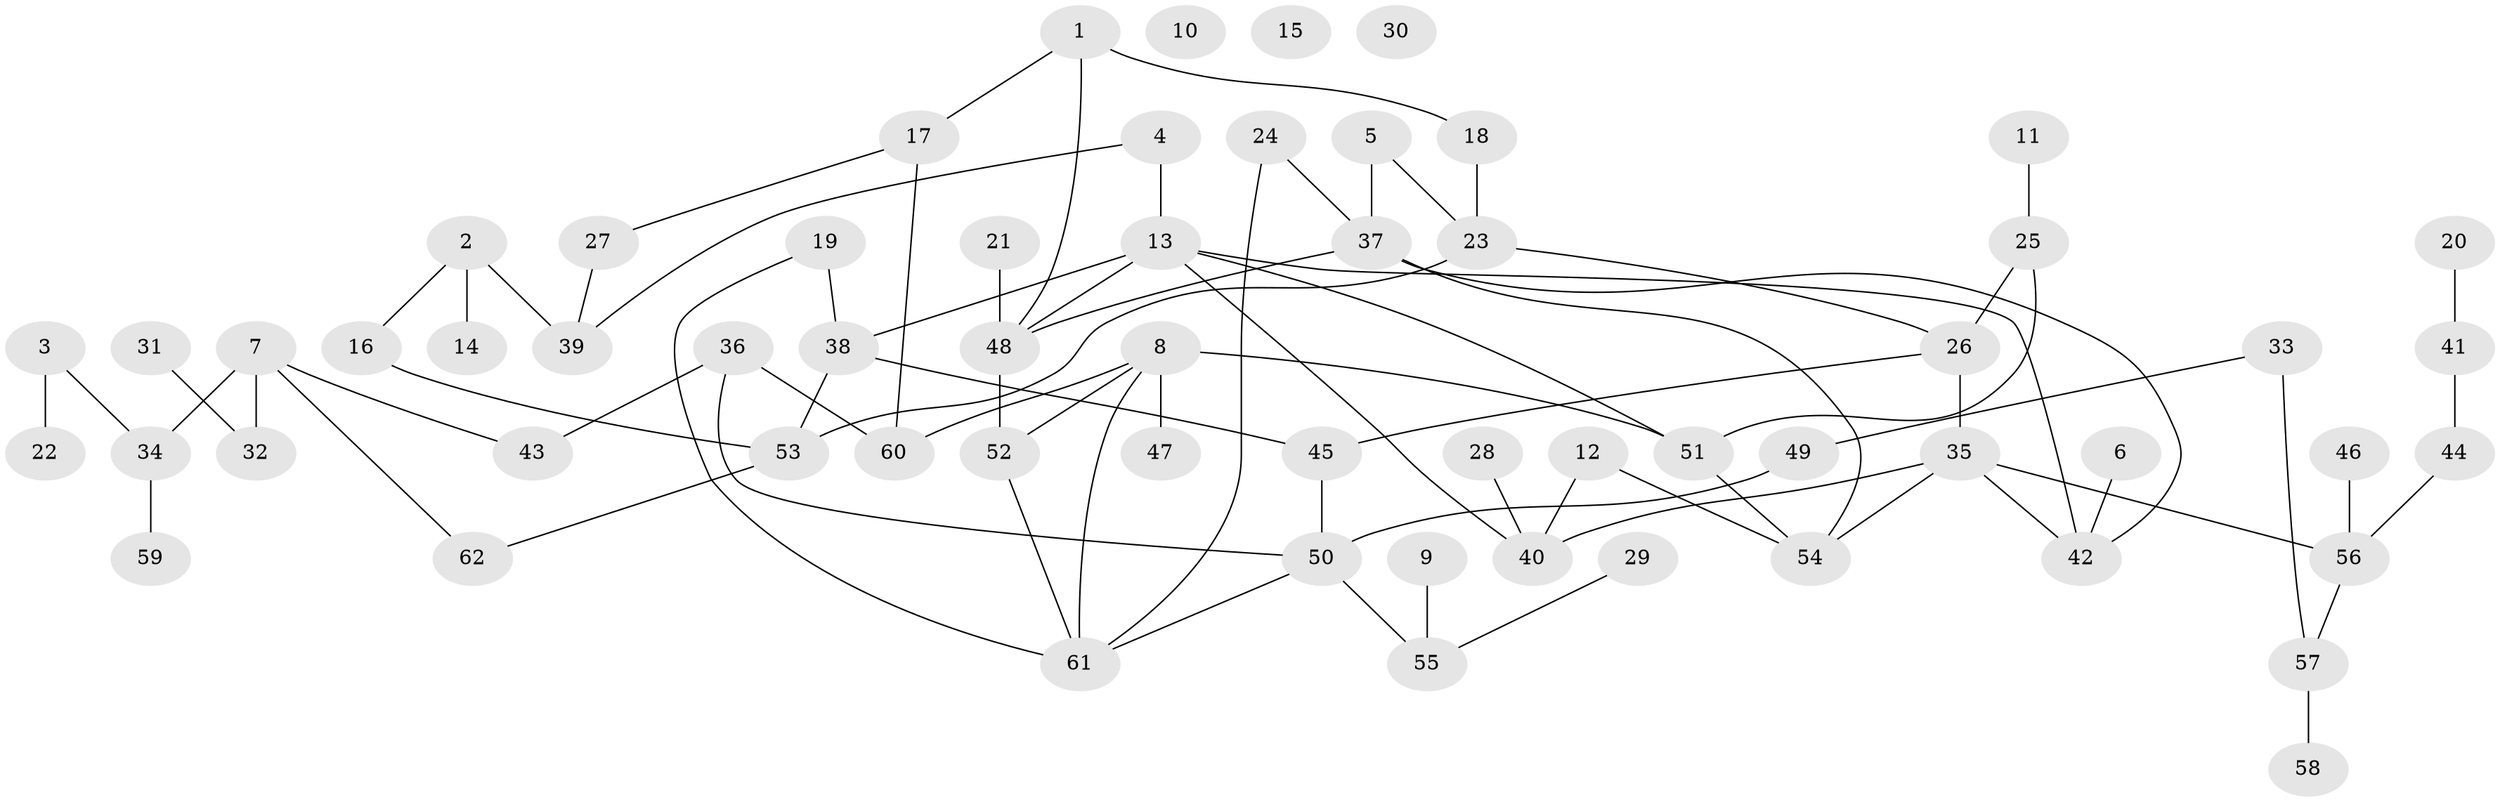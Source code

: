 // coarse degree distribution, {2: 0.32558139534883723, 1: 0.2558139534883721, 0: 0.06976744186046512, 4: 0.16279069767441862, 5: 0.06976744186046512, 3: 0.06976744186046512, 6: 0.023255813953488372, 9: 0.023255813953488372}
// Generated by graph-tools (version 1.1) at 2025/42/03/04/25 21:42:47]
// undirected, 62 vertices, 79 edges
graph export_dot {
graph [start="1"]
  node [color=gray90,style=filled];
  1;
  2;
  3;
  4;
  5;
  6;
  7;
  8;
  9;
  10;
  11;
  12;
  13;
  14;
  15;
  16;
  17;
  18;
  19;
  20;
  21;
  22;
  23;
  24;
  25;
  26;
  27;
  28;
  29;
  30;
  31;
  32;
  33;
  34;
  35;
  36;
  37;
  38;
  39;
  40;
  41;
  42;
  43;
  44;
  45;
  46;
  47;
  48;
  49;
  50;
  51;
  52;
  53;
  54;
  55;
  56;
  57;
  58;
  59;
  60;
  61;
  62;
  1 -- 17;
  1 -- 18;
  1 -- 48;
  2 -- 14;
  2 -- 16;
  2 -- 39;
  3 -- 22;
  3 -- 34;
  4 -- 13;
  4 -- 39;
  5 -- 23;
  5 -- 37;
  6 -- 42;
  7 -- 32;
  7 -- 34;
  7 -- 43;
  7 -- 62;
  8 -- 47;
  8 -- 51;
  8 -- 52;
  8 -- 60;
  8 -- 61;
  9 -- 55;
  11 -- 25;
  12 -- 40;
  12 -- 54;
  13 -- 38;
  13 -- 40;
  13 -- 42;
  13 -- 48;
  13 -- 51;
  16 -- 53;
  17 -- 27;
  17 -- 60;
  18 -- 23;
  19 -- 38;
  19 -- 61;
  20 -- 41;
  21 -- 48;
  23 -- 26;
  23 -- 53;
  24 -- 37;
  24 -- 61;
  25 -- 26;
  25 -- 51;
  26 -- 35;
  26 -- 45;
  27 -- 39;
  28 -- 40;
  29 -- 55;
  31 -- 32;
  33 -- 49;
  33 -- 57;
  34 -- 59;
  35 -- 40;
  35 -- 42;
  35 -- 54;
  35 -- 56;
  36 -- 43;
  36 -- 50;
  36 -- 60;
  37 -- 42;
  37 -- 48;
  37 -- 54;
  38 -- 45;
  38 -- 53;
  41 -- 44;
  44 -- 56;
  45 -- 50;
  46 -- 56;
  48 -- 52;
  49 -- 50;
  50 -- 55;
  50 -- 61;
  51 -- 54;
  52 -- 61;
  53 -- 62;
  56 -- 57;
  57 -- 58;
}
